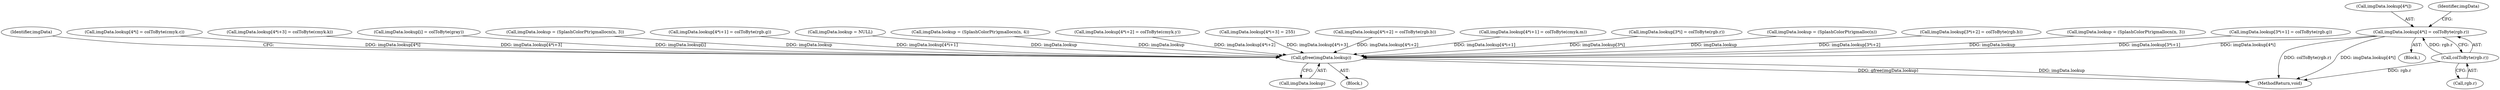 digraph "0_poppler_284a92899602daa4a7f429e61849e794569310b5@array" {
"1000372" [label="(Call,imgData.lookup[4*i] = colToByte(rgb.r))"];
"1000380" [label="(Call,colToByte(rgb.r))"];
"1000558" [label="(Call,gfree(imgData.lookup))"];
"1000563" [label="(Identifier,imgData)"];
"1000454" [label="(Call,imgData.lookup[4*i] = colToByte(cmyk.c))"];
"1000559" [label="(Call,imgData.lookup)"];
"1000373" [label="(Call,imgData.lookup[4*i])"];
"1000494" [label="(Call,imgData.lookup[4*i+3] = colToByte(cmyk.k))"];
"1000261" [label="(Call,imgData.lookup[i] = colToByte(gray))"];
"1000272" [label="(Call,imgData.lookup = (SplashColorPtr)gmallocn(n, 3))"];
"1000384" [label="(Call,imgData.lookup[4*i+1] = colToByte(rgb.g))"];
"1000213" [label="(Call,imgData.lookup = NULL)"];
"1000425" [label="(Call,imgData.lookup = (SplashColorPtr)gmallocn(n, 4))"];
"1000558" [label="(Call,gfree(imgData.lookup))"];
"1000109" [label="(Block,)"];
"1000480" [label="(Call,imgData.lookup[4*i+2] = colToByte(cmyk.y))"];
"1000412" [label="(Call,imgData.lookup[4*i+3] = 255)"];
"1000398" [label="(Call,imgData.lookup[4*i+2] = colToByte(rgb.b))"];
"1000466" [label="(Call,imgData.lookup[4*i+1] = colToByte(cmyk.m))"];
"1000372" [label="(Call,imgData.lookup[4*i] = colToByte(rgb.r))"];
"1000381" [label="(Call,rgb.r)"];
"1000301" [label="(Call,imgData.lookup[3*i] = colToByte(rgb.r))"];
"1000233" [label="(Call,imgData.lookup = (SplashColorPtr)gmalloc(n))"];
"1000327" [label="(Call,imgData.lookup[3*i+2] = colToByte(rgb.b))"];
"1000343" [label="(Call,imgData.lookup = (SplashColorPtr)gmallocn(n, 3))"];
"1000313" [label="(Call,imgData.lookup[3*i+1] = colToByte(rgb.g))"];
"1000566" [label="(MethodReturn,void)"];
"1000380" [label="(Call,colToByte(rgb.r))"];
"1000361" [label="(Block,)"];
"1000387" [label="(Identifier,imgData)"];
"1000372" -> "1000361"  [label="AST: "];
"1000372" -> "1000380"  [label="CFG: "];
"1000373" -> "1000372"  [label="AST: "];
"1000380" -> "1000372"  [label="AST: "];
"1000387" -> "1000372"  [label="CFG: "];
"1000372" -> "1000566"  [label="DDG: colToByte(rgb.r)"];
"1000372" -> "1000566"  [label="DDG: imgData.lookup[4*i]"];
"1000380" -> "1000372"  [label="DDG: rgb.r"];
"1000372" -> "1000558"  [label="DDG: imgData.lookup[4*i]"];
"1000380" -> "1000381"  [label="CFG: "];
"1000381" -> "1000380"  [label="AST: "];
"1000380" -> "1000566"  [label="DDG: rgb.r"];
"1000558" -> "1000109"  [label="AST: "];
"1000558" -> "1000559"  [label="CFG: "];
"1000559" -> "1000558"  [label="AST: "];
"1000563" -> "1000558"  [label="CFG: "];
"1000558" -> "1000566"  [label="DDG: gfree(imgData.lookup)"];
"1000558" -> "1000566"  [label="DDG: imgData.lookup"];
"1000454" -> "1000558"  [label="DDG: imgData.lookup[4*i]"];
"1000343" -> "1000558"  [label="DDG: imgData.lookup"];
"1000213" -> "1000558"  [label="DDG: imgData.lookup"];
"1000466" -> "1000558"  [label="DDG: imgData.lookup[4*i+1]"];
"1000425" -> "1000558"  [label="DDG: imgData.lookup"];
"1000327" -> "1000558"  [label="DDG: imgData.lookup[3*i+2]"];
"1000494" -> "1000558"  [label="DDG: imgData.lookup[4*i+3]"];
"1000412" -> "1000558"  [label="DDG: imgData.lookup[4*i+3]"];
"1000301" -> "1000558"  [label="DDG: imgData.lookup[3*i]"];
"1000261" -> "1000558"  [label="DDG: imgData.lookup[i]"];
"1000272" -> "1000558"  [label="DDG: imgData.lookup"];
"1000233" -> "1000558"  [label="DDG: imgData.lookup"];
"1000480" -> "1000558"  [label="DDG: imgData.lookup[4*i+2]"];
"1000313" -> "1000558"  [label="DDG: imgData.lookup[3*i+1]"];
"1000398" -> "1000558"  [label="DDG: imgData.lookup[4*i+2]"];
"1000384" -> "1000558"  [label="DDG: imgData.lookup[4*i+1]"];
}
